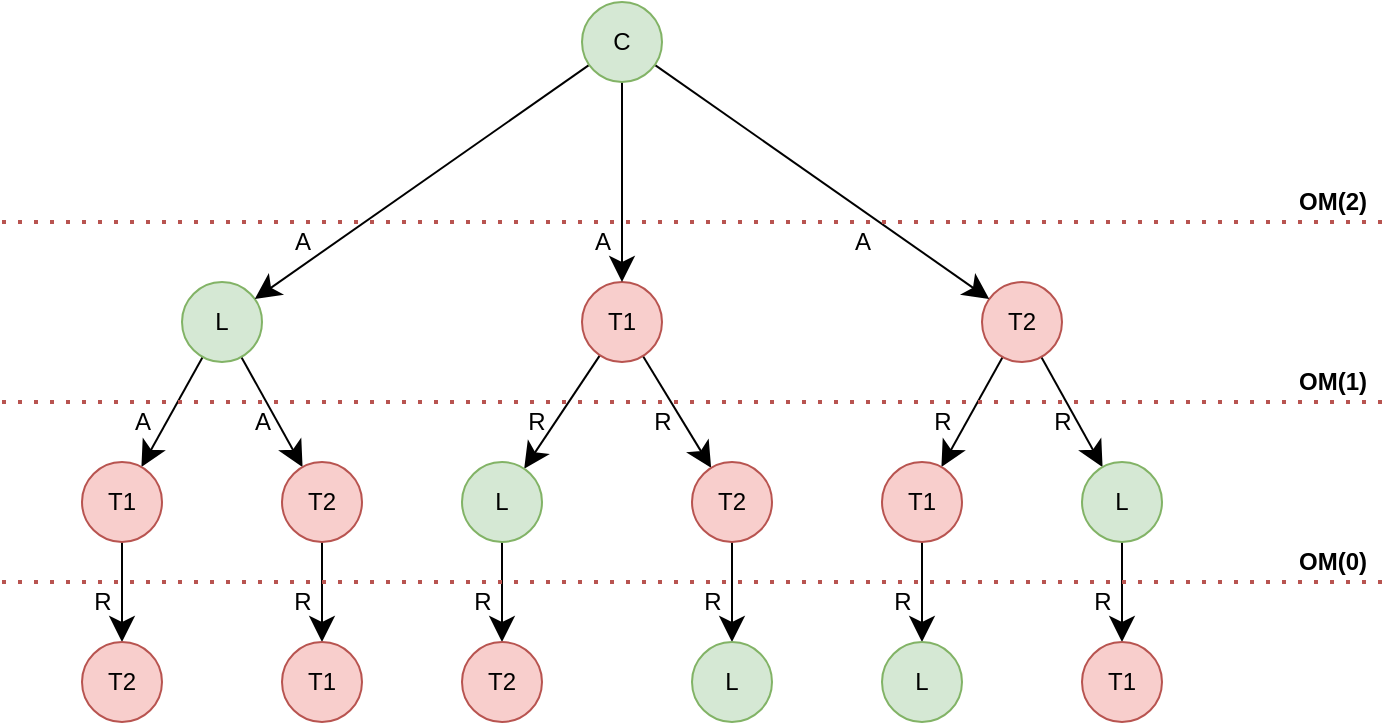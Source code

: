 <mxfile version="16.5.2" type="device"><diagram id="kgpKYQtTHZ0yAKxKKP6v" name="Page-1"><mxGraphModel dx="1422" dy="727" grid="1" gridSize="10" guides="1" tooltips="1" connect="1" arrows="1" fold="1" page="1" pageScale="1" pageWidth="850" pageHeight="1100" math="0" shadow="0"><root><mxCell id="0"/><mxCell id="1" parent="0"/><mxCell id="C5zCFk2s8UZPBUL-OiF2-14" style="edgeStyle=none;rounded=0;orthogonalLoop=1;jettySize=auto;html=1;endArrow=classic;endFill=1;endSize=10;" edge="1" parent="1" source="C5zCFk2s8UZPBUL-OiF2-2" target="C5zCFk2s8UZPBUL-OiF2-11"><mxGeometry relative="1" as="geometry"/></mxCell><mxCell id="C5zCFk2s8UZPBUL-OiF2-15" style="edgeStyle=none;rounded=0;orthogonalLoop=1;jettySize=auto;html=1;endArrow=classic;endFill=1;endSize=10;" edge="1" parent="1" source="C5zCFk2s8UZPBUL-OiF2-2" target="C5zCFk2s8UZPBUL-OiF2-13"><mxGeometry relative="1" as="geometry"/></mxCell><mxCell id="C5zCFk2s8UZPBUL-OiF2-2" value="L" style="ellipse;whiteSpace=wrap;html=1;aspect=fixed;fillColor=#d5e8d4;strokeColor=#82b366;" vertex="1" parent="1"><mxGeometry x="130" y="250" width="40" height="40" as="geometry"/></mxCell><mxCell id="C5zCFk2s8UZPBUL-OiF2-22" style="edgeStyle=none;rounded=0;orthogonalLoop=1;jettySize=auto;html=1;endArrow=classic;endFill=1;endSize=10;" edge="1" parent="1" source="C5zCFk2s8UZPBUL-OiF2-4" target="C5zCFk2s8UZPBUL-OiF2-20"><mxGeometry relative="1" as="geometry"/></mxCell><mxCell id="C5zCFk2s8UZPBUL-OiF2-23" style="edgeStyle=none;rounded=0;orthogonalLoop=1;jettySize=auto;html=1;endArrow=classic;endFill=1;endSize=10;" edge="1" parent="1" source="C5zCFk2s8UZPBUL-OiF2-4" target="C5zCFk2s8UZPBUL-OiF2-21"><mxGeometry relative="1" as="geometry"/></mxCell><mxCell id="C5zCFk2s8UZPBUL-OiF2-4" value="T2" style="ellipse;whiteSpace=wrap;html=1;aspect=fixed;fillColor=#f8cecc;strokeColor=#b85450;" vertex="1" parent="1"><mxGeometry x="530" y="250" width="40" height="40" as="geometry"/></mxCell><mxCell id="C5zCFk2s8UZPBUL-OiF2-18" style="edgeStyle=none;rounded=0;orthogonalLoop=1;jettySize=auto;html=1;endArrow=classic;endFill=1;endSize=10;" edge="1" parent="1" source="C5zCFk2s8UZPBUL-OiF2-5" target="C5zCFk2s8UZPBUL-OiF2-16"><mxGeometry relative="1" as="geometry"/></mxCell><mxCell id="C5zCFk2s8UZPBUL-OiF2-19" style="edgeStyle=none;rounded=0;orthogonalLoop=1;jettySize=auto;html=1;endArrow=classic;endFill=1;endSize=10;" edge="1" parent="1" source="C5zCFk2s8UZPBUL-OiF2-5" target="C5zCFk2s8UZPBUL-OiF2-17"><mxGeometry relative="1" as="geometry"/></mxCell><mxCell id="C5zCFk2s8UZPBUL-OiF2-5" value="T1" style="ellipse;whiteSpace=wrap;html=1;aspect=fixed;fillColor=#f8cecc;strokeColor=#b85450;" vertex="1" parent="1"><mxGeometry x="330" y="250" width="40" height="40" as="geometry"/></mxCell><mxCell id="C5zCFk2s8UZPBUL-OiF2-8" style="rounded=0;orthogonalLoop=1;jettySize=auto;html=1;endArrow=classic;endFill=1;endSize=10;" edge="1" parent="1" source="C5zCFk2s8UZPBUL-OiF2-7" target="C5zCFk2s8UZPBUL-OiF2-2"><mxGeometry relative="1" as="geometry"/></mxCell><mxCell id="C5zCFk2s8UZPBUL-OiF2-9" style="edgeStyle=none;rounded=0;orthogonalLoop=1;jettySize=auto;html=1;endArrow=classic;endFill=1;endSize=10;" edge="1" parent="1" source="C5zCFk2s8UZPBUL-OiF2-7" target="C5zCFk2s8UZPBUL-OiF2-5"><mxGeometry relative="1" as="geometry"><mxPoint x="350" y="180" as="targetPoint"/></mxGeometry></mxCell><mxCell id="C5zCFk2s8UZPBUL-OiF2-10" style="edgeStyle=none;rounded=0;orthogonalLoop=1;jettySize=auto;html=1;endArrow=classic;endFill=1;endSize=10;" edge="1" parent="1" source="C5zCFk2s8UZPBUL-OiF2-7" target="C5zCFk2s8UZPBUL-OiF2-4"><mxGeometry relative="1" as="geometry"/></mxCell><mxCell id="C5zCFk2s8UZPBUL-OiF2-7" value="C" style="ellipse;whiteSpace=wrap;html=1;aspect=fixed;fillColor=#d5e8d4;strokeColor=#82b366;" vertex="1" parent="1"><mxGeometry x="330" y="110" width="40" height="40" as="geometry"/></mxCell><mxCell id="C5zCFk2s8UZPBUL-OiF2-31" style="edgeStyle=none;rounded=0;orthogonalLoop=1;jettySize=auto;html=1;endArrow=classic;endFill=1;endSize=10;" edge="1" parent="1" source="C5zCFk2s8UZPBUL-OiF2-11" target="C5zCFk2s8UZPBUL-OiF2-29"><mxGeometry relative="1" as="geometry"/></mxCell><mxCell id="C5zCFk2s8UZPBUL-OiF2-11" value="T1" style="ellipse;whiteSpace=wrap;html=1;aspect=fixed;fillColor=#f8cecc;strokeColor=#b85450;" vertex="1" parent="1"><mxGeometry x="80" y="340" width="40" height="40" as="geometry"/></mxCell><mxCell id="C5zCFk2s8UZPBUL-OiF2-32" style="edgeStyle=none;rounded=0;orthogonalLoop=1;jettySize=auto;html=1;endArrow=classic;endFill=1;endSize=10;" edge="1" parent="1" source="C5zCFk2s8UZPBUL-OiF2-13" target="C5zCFk2s8UZPBUL-OiF2-30"><mxGeometry relative="1" as="geometry"/></mxCell><mxCell id="C5zCFk2s8UZPBUL-OiF2-13" value="T2" style="ellipse;whiteSpace=wrap;html=1;aspect=fixed;fillColor=#f8cecc;strokeColor=#b85450;" vertex="1" parent="1"><mxGeometry x="180" y="340" width="40" height="40" as="geometry"/></mxCell><mxCell id="C5zCFk2s8UZPBUL-OiF2-33" style="edgeStyle=none;rounded=0;orthogonalLoop=1;jettySize=auto;html=1;endArrow=classic;endFill=1;endSize=10;" edge="1" parent="1" source="C5zCFk2s8UZPBUL-OiF2-16" target="C5zCFk2s8UZPBUL-OiF2-24"><mxGeometry relative="1" as="geometry"/></mxCell><mxCell id="C5zCFk2s8UZPBUL-OiF2-16" value="L" style="ellipse;whiteSpace=wrap;html=1;aspect=fixed;fillColor=#d5e8d4;strokeColor=#82b366;" vertex="1" parent="1"><mxGeometry x="270" y="340" width="40" height="40" as="geometry"/></mxCell><mxCell id="C5zCFk2s8UZPBUL-OiF2-34" style="edgeStyle=none;rounded=0;orthogonalLoop=1;jettySize=auto;html=1;endArrow=classic;endFill=1;endSize=10;" edge="1" parent="1" source="C5zCFk2s8UZPBUL-OiF2-17" target="C5zCFk2s8UZPBUL-OiF2-25"><mxGeometry relative="1" as="geometry"/></mxCell><mxCell id="C5zCFk2s8UZPBUL-OiF2-17" value="T2" style="ellipse;whiteSpace=wrap;html=1;aspect=fixed;fillColor=#f8cecc;strokeColor=#b85450;" vertex="1" parent="1"><mxGeometry x="385" y="340" width="40" height="40" as="geometry"/></mxCell><mxCell id="C5zCFk2s8UZPBUL-OiF2-35" style="edgeStyle=none;rounded=0;orthogonalLoop=1;jettySize=auto;html=1;endArrow=classic;endFill=1;endSize=10;" edge="1" parent="1" source="C5zCFk2s8UZPBUL-OiF2-20" target="C5zCFk2s8UZPBUL-OiF2-26"><mxGeometry relative="1" as="geometry"/></mxCell><mxCell id="C5zCFk2s8UZPBUL-OiF2-20" value="T1" style="ellipse;whiteSpace=wrap;html=1;aspect=fixed;fillColor=#f8cecc;strokeColor=#b85450;" vertex="1" parent="1"><mxGeometry x="480" y="340" width="40" height="40" as="geometry"/></mxCell><mxCell id="C5zCFk2s8UZPBUL-OiF2-36" style="edgeStyle=none;rounded=0;orthogonalLoop=1;jettySize=auto;html=1;endArrow=classic;endFill=1;endSize=10;" edge="1" parent="1" source="C5zCFk2s8UZPBUL-OiF2-21" target="C5zCFk2s8UZPBUL-OiF2-27"><mxGeometry relative="1" as="geometry"/></mxCell><mxCell id="C5zCFk2s8UZPBUL-OiF2-21" value="L" style="ellipse;whiteSpace=wrap;html=1;aspect=fixed;fillColor=#d5e8d4;strokeColor=#82b366;" vertex="1" parent="1"><mxGeometry x="580" y="340" width="40" height="40" as="geometry"/></mxCell><mxCell id="C5zCFk2s8UZPBUL-OiF2-24" value="T2" style="ellipse;whiteSpace=wrap;html=1;aspect=fixed;fillColor=#f8cecc;strokeColor=#b85450;" vertex="1" parent="1"><mxGeometry x="270" y="430" width="40" height="40" as="geometry"/></mxCell><mxCell id="C5zCFk2s8UZPBUL-OiF2-25" value="L" style="ellipse;whiteSpace=wrap;html=1;aspect=fixed;fillColor=#d5e8d4;strokeColor=#82b366;" vertex="1" parent="1"><mxGeometry x="385" y="430" width="40" height="40" as="geometry"/></mxCell><mxCell id="C5zCFk2s8UZPBUL-OiF2-26" value="L" style="ellipse;whiteSpace=wrap;html=1;aspect=fixed;fillColor=#d5e8d4;strokeColor=#82b366;" vertex="1" parent="1"><mxGeometry x="480" y="430" width="40" height="40" as="geometry"/></mxCell><mxCell id="C5zCFk2s8UZPBUL-OiF2-27" value="T1" style="ellipse;whiteSpace=wrap;html=1;aspect=fixed;fillColor=#f8cecc;strokeColor=#b85450;" vertex="1" parent="1"><mxGeometry x="580" y="430" width="40" height="40" as="geometry"/></mxCell><mxCell id="C5zCFk2s8UZPBUL-OiF2-29" value="T2" style="ellipse;whiteSpace=wrap;html=1;aspect=fixed;fillColor=#f8cecc;strokeColor=#b85450;" vertex="1" parent="1"><mxGeometry x="80" y="430" width="40" height="40" as="geometry"/></mxCell><mxCell id="C5zCFk2s8UZPBUL-OiF2-30" value="T1" style="ellipse;whiteSpace=wrap;html=1;aspect=fixed;fillColor=#f8cecc;strokeColor=#b85450;" vertex="1" parent="1"><mxGeometry x="180" y="430" width="40" height="40" as="geometry"/></mxCell><mxCell id="C5zCFk2s8UZPBUL-OiF2-37" value="" style="endArrow=none;dashed=1;html=1;dashPattern=1 3;strokeWidth=2;rounded=0;endSize=10;fillColor=#f8cecc;strokeColor=#b85450;" edge="1" parent="1"><mxGeometry width="50" height="50" relative="1" as="geometry"><mxPoint x="40" y="220" as="sourcePoint"/><mxPoint x="730" y="220" as="targetPoint"/></mxGeometry></mxCell><mxCell id="C5zCFk2s8UZPBUL-OiF2-39" value="" style="endArrow=none;dashed=1;html=1;dashPattern=1 3;strokeWidth=2;rounded=0;endSize=10;fillColor=#f8cecc;strokeColor=#b85450;" edge="1" parent="1"><mxGeometry width="50" height="50" relative="1" as="geometry"><mxPoint x="40" y="310" as="sourcePoint"/><mxPoint x="730" y="310" as="targetPoint"/></mxGeometry></mxCell><mxCell id="C5zCFk2s8UZPBUL-OiF2-40" value="" style="endArrow=none;dashed=1;html=1;dashPattern=1 3;strokeWidth=2;rounded=0;endSize=10;fillColor=#f8cecc;strokeColor=#b85450;" edge="1" parent="1"><mxGeometry width="50" height="50" relative="1" as="geometry"><mxPoint x="40" y="400.0" as="sourcePoint"/><mxPoint x="730" y="400.0" as="targetPoint"/></mxGeometry></mxCell><mxCell id="C5zCFk2s8UZPBUL-OiF2-41" value="&lt;b&gt;OM(2)&lt;/b&gt;" style="text;html=1;align=center;verticalAlign=middle;resizable=0;points=[];autosize=1;" vertex="1" parent="1"><mxGeometry x="680" y="200" width="50" height="20" as="geometry"/></mxCell><mxCell id="C5zCFk2s8UZPBUL-OiF2-42" value="&lt;b&gt;OM(1)&lt;/b&gt;" style="text;html=1;align=center;verticalAlign=middle;resizable=0;points=[];autosize=1;" vertex="1" parent="1"><mxGeometry x="680" y="290" width="50" height="20" as="geometry"/></mxCell><mxCell id="C5zCFk2s8UZPBUL-OiF2-43" value="&lt;b&gt;OM(0)&lt;/b&gt;" style="text;html=1;align=center;verticalAlign=middle;resizable=0;points=[];autosize=1;" vertex="1" parent="1"><mxGeometry x="680" y="380" width="50" height="20" as="geometry"/></mxCell><mxCell id="C5zCFk2s8UZPBUL-OiF2-46" value="A" style="text;html=1;align=center;verticalAlign=middle;resizable=0;points=[];autosize=1;strokeColor=none;fillColor=none;fontColor=#000000;" vertex="1" parent="1"><mxGeometry x="180" y="220" width="20" height="20" as="geometry"/></mxCell><mxCell id="C5zCFk2s8UZPBUL-OiF2-47" value="A" style="text;html=1;align=center;verticalAlign=middle;resizable=0;points=[];autosize=1;strokeColor=none;fillColor=none;fontColor=#000000;" vertex="1" parent="1"><mxGeometry x="330" y="220" width="20" height="20" as="geometry"/></mxCell><mxCell id="C5zCFk2s8UZPBUL-OiF2-48" value="A" style="text;html=1;align=center;verticalAlign=middle;resizable=0;points=[];autosize=1;strokeColor=none;fillColor=none;fontColor=#000000;" vertex="1" parent="1"><mxGeometry x="460" y="220" width="20" height="20" as="geometry"/></mxCell><mxCell id="C5zCFk2s8UZPBUL-OiF2-49" value="A" style="text;html=1;align=center;verticalAlign=middle;resizable=0;points=[];autosize=1;strokeColor=none;fillColor=none;fontColor=#000000;" vertex="1" parent="1"><mxGeometry x="100" y="310" width="20" height="20" as="geometry"/></mxCell><mxCell id="C5zCFk2s8UZPBUL-OiF2-50" value="A" style="text;html=1;align=center;verticalAlign=middle;resizable=0;points=[];autosize=1;strokeColor=none;fillColor=none;fontColor=#000000;" vertex="1" parent="1"><mxGeometry x="160" y="310" width="20" height="20" as="geometry"/></mxCell><mxCell id="C5zCFk2s8UZPBUL-OiF2-51" value="R" style="text;html=1;align=center;verticalAlign=middle;resizable=0;points=[];autosize=1;strokeColor=none;fillColor=none;fontColor=#000000;" vertex="1" parent="1"><mxGeometry x="297" y="310" width="20" height="20" as="geometry"/></mxCell><mxCell id="C5zCFk2s8UZPBUL-OiF2-52" value="R" style="text;html=1;align=center;verticalAlign=middle;resizable=0;points=[];autosize=1;strokeColor=none;fillColor=none;fontColor=#000000;" vertex="1" parent="1"><mxGeometry x="360" y="310" width="20" height="20" as="geometry"/></mxCell><mxCell id="C5zCFk2s8UZPBUL-OiF2-53" value="R" style="text;html=1;align=center;verticalAlign=middle;resizable=0;points=[];autosize=1;strokeColor=none;fillColor=none;fontColor=#000000;" vertex="1" parent="1"><mxGeometry x="500" y="310" width="20" height="20" as="geometry"/></mxCell><mxCell id="C5zCFk2s8UZPBUL-OiF2-55" value="R" style="text;html=1;align=center;verticalAlign=middle;resizable=0;points=[];autosize=1;strokeColor=none;fillColor=none;fontColor=#000000;" vertex="1" parent="1"><mxGeometry x="560" y="310" width="20" height="20" as="geometry"/></mxCell><mxCell id="C5zCFk2s8UZPBUL-OiF2-56" value="R" style="text;html=1;align=center;verticalAlign=middle;resizable=0;points=[];autosize=1;strokeColor=none;fillColor=none;fontColor=#000000;" vertex="1" parent="1"><mxGeometry x="80" y="400" width="20" height="20" as="geometry"/></mxCell><mxCell id="C5zCFk2s8UZPBUL-OiF2-57" value="R" style="text;html=1;align=center;verticalAlign=middle;resizable=0;points=[];autosize=1;strokeColor=none;fillColor=none;fontColor=#000000;" vertex="1" parent="1"><mxGeometry x="180" y="400" width="20" height="20" as="geometry"/></mxCell><mxCell id="C5zCFk2s8UZPBUL-OiF2-58" value="R" style="text;html=1;align=center;verticalAlign=middle;resizable=0;points=[];autosize=1;strokeColor=none;fillColor=none;fontColor=#000000;" vertex="1" parent="1"><mxGeometry x="270" y="400" width="20" height="20" as="geometry"/></mxCell><mxCell id="C5zCFk2s8UZPBUL-OiF2-59" value="R" style="text;html=1;align=center;verticalAlign=middle;resizable=0;points=[];autosize=1;strokeColor=none;fillColor=none;fontColor=#000000;" vertex="1" parent="1"><mxGeometry x="385" y="400" width="20" height="20" as="geometry"/></mxCell><mxCell id="C5zCFk2s8UZPBUL-OiF2-60" value="R" style="text;html=1;align=center;verticalAlign=middle;resizable=0;points=[];autosize=1;strokeColor=none;fillColor=none;fontColor=#000000;" vertex="1" parent="1"><mxGeometry x="480" y="400" width="20" height="20" as="geometry"/></mxCell><mxCell id="C5zCFk2s8UZPBUL-OiF2-61" value="R" style="text;html=1;align=center;verticalAlign=middle;resizable=0;points=[];autosize=1;strokeColor=none;fillColor=none;fontColor=#000000;" vertex="1" parent="1"><mxGeometry x="580" y="400" width="20" height="20" as="geometry"/></mxCell></root></mxGraphModel></diagram></mxfile>